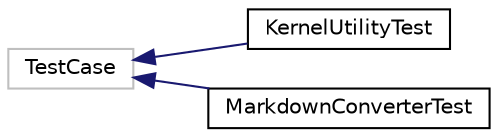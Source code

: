 digraph "Graphical Class Hierarchy"
{
 // LATEX_PDF_SIZE
  edge [fontname="Helvetica",fontsize="10",labelfontname="Helvetica",labelfontsize="10"];
  node [fontname="Helvetica",fontsize="10",shape=record];
  rankdir="LR";
  Node5 [label="TestCase",height=0.2,width=0.4,color="grey75", fillcolor="white", style="filled",tooltip=" "];
  Node5 -> Node0 [dir="back",color="midnightblue",fontsize="10",style="solid",fontname="Helvetica"];
  Node0 [label="KernelUtilityTest",height=0.2,width=0.4,color="black", fillcolor="white", style="filled",URL="$class_kernel_utility_test.html",tooltip=" "];
  Node5 -> Node7 [dir="back",color="midnightblue",fontsize="10",style="solid",fontname="Helvetica"];
  Node7 [label="MarkdownConverterTest",height=0.2,width=0.4,color="black", fillcolor="white", style="filled",URL="$class_markdown_converter_test.html",tooltip=" "];
}
